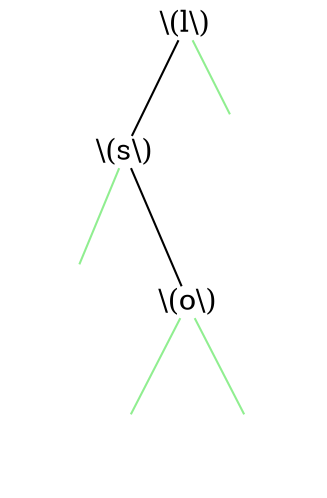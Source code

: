 graph {
	size="4,4"
	0 [label="\\(l\\)" shape=plain]
	1 [label="\\(s\\)" shape=plain]
	0 -- 1
	2 [label="" shape=none]
	1 -- 2 [color=lightgreen]
	3 [label="\\(o\\)" shape=plain]
	1 -- 3
	4 [label="" shape=none]
	3 -- 4 [color=lightgreen]
	5 [label="" shape=none]
	3 -- 5 [color=lightgreen]
	6 [label="" shape=none]
	0 -- 6 [color=lightgreen]
}
